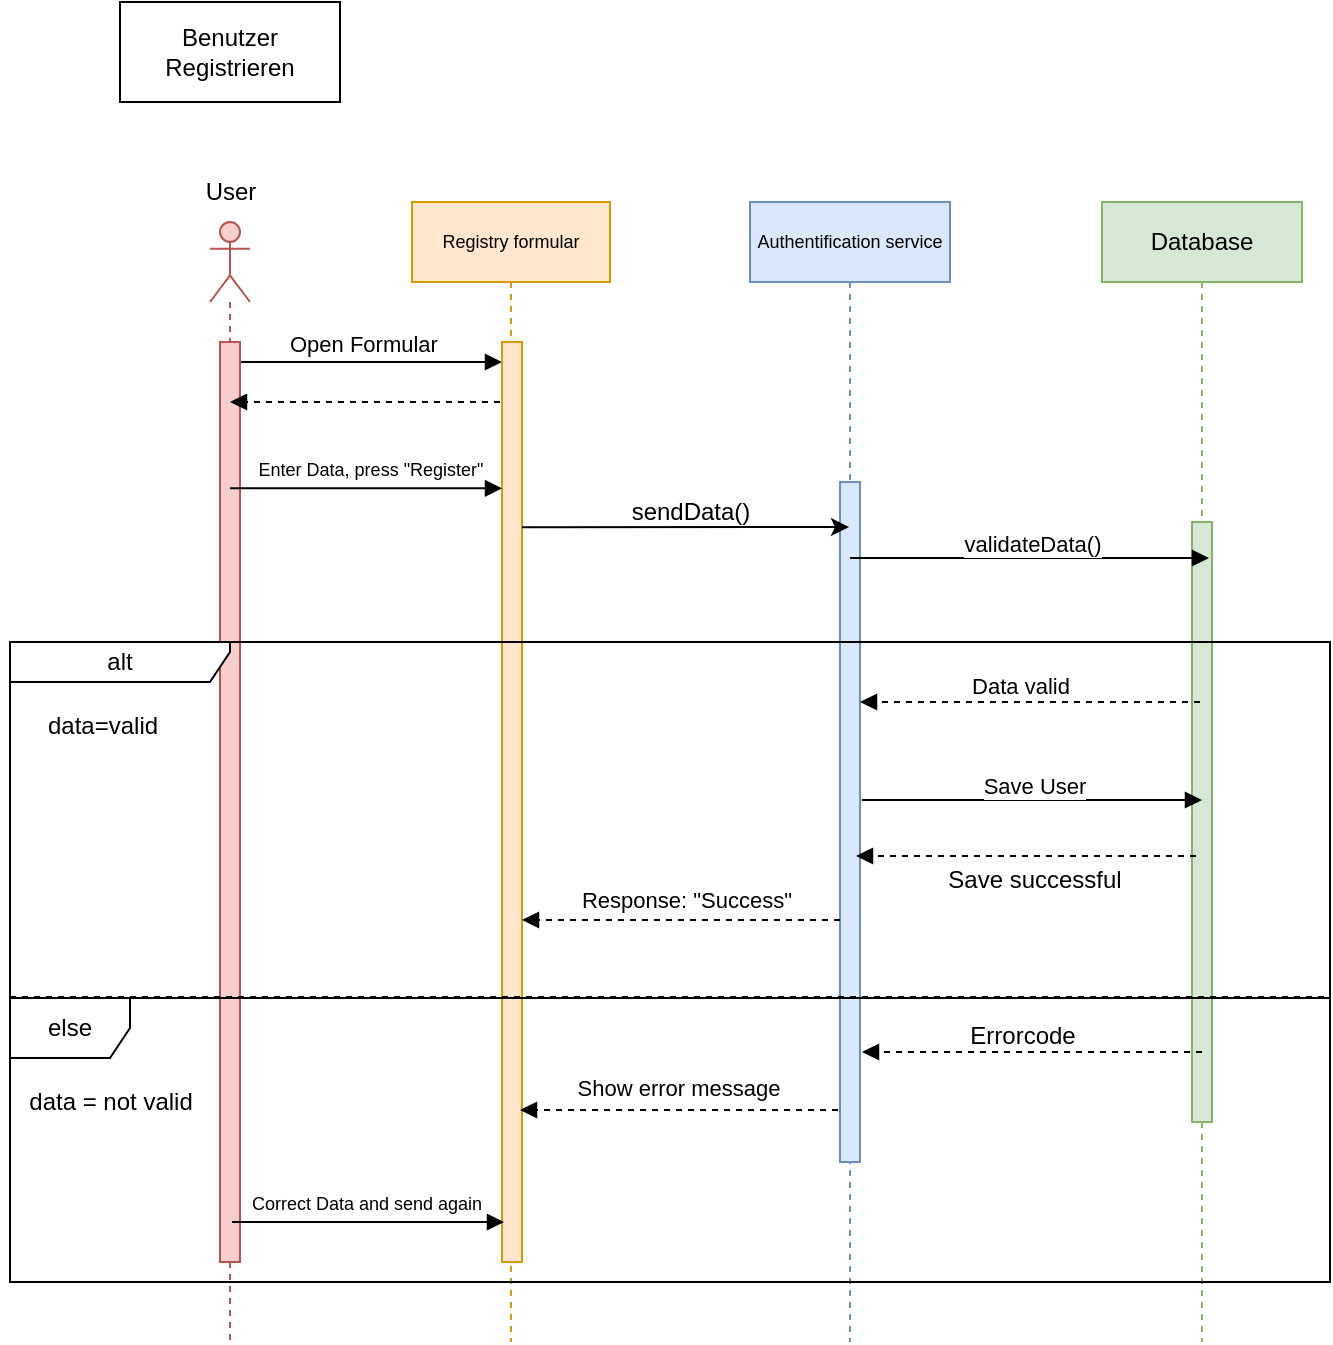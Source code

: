 <mxfile>
    <diagram name="Benutzer Registrierung" id="2YBvvXClWsGukQMizWep">
        <mxGraphModel dx="3140" dy="1804" grid="1" gridSize="10" guides="1" tooltips="1" connect="1" arrows="1" fold="1" page="1" pageScale="1" pageWidth="3300" pageHeight="4681" math="0" shadow="0">
            <root>
                <mxCell id="0"/>
                <mxCell id="1" parent="0"/>
                <mxCell id="CIVKUDgrkZmemmIny1wG-2" value="Benutzer Registrieren" style="html=1;whiteSpace=wrap;" parent="1" vertex="1">
                    <mxGeometry x="65" y="920" width="110" height="50" as="geometry"/>
                </mxCell>
                <mxCell id="CIVKUDgrkZmemmIny1wG-25" value="Open Formular&amp;nbsp;" style="html=1;verticalAlign=bottom;startArrow=oval;endArrow=block;startSize=8;edgeStyle=elbowEdgeStyle;elbow=vertical;curved=0;rounded=0;" parent="1" source="CIVKUDgrkZmemmIny1wG-34" target="CIVKUDgrkZmemmIny1wG-43" edge="1">
                    <mxGeometry relative="1" as="geometry">
                        <mxPoint x="130" y="1100" as="sourcePoint"/>
                        <Array as="points">
                            <mxPoint x="140" y="1100"/>
                        </Array>
                    </mxGeometry>
                </mxCell>
                <mxCell id="CIVKUDgrkZmemmIny1wG-31" value="Authentification service" style="shape=umlLifeline;perimeter=lifelinePerimeter;whiteSpace=wrap;html=1;container=0;dropTarget=0;collapsible=0;recursiveResize=0;outlineConnect=0;portConstraint=eastwest;newEdgeStyle={&quot;edgeStyle&quot;:&quot;elbowEdgeStyle&quot;,&quot;elbow&quot;:&quot;vertical&quot;,&quot;curved&quot;:0,&quot;rounded&quot;:0};fillColor=#dae8fc;strokeColor=#6c8ebf;strokeWidth=1;fontSize=9;" parent="1" vertex="1">
                    <mxGeometry x="380" y="1020" width="100" height="570" as="geometry"/>
                </mxCell>
                <mxCell id="CIVKUDgrkZmemmIny1wG-32" value="" style="html=1;points=[];perimeter=orthogonalPerimeter;outlineConnect=0;targetShapes=umlLifeline;portConstraint=eastwest;newEdgeStyle={&quot;edgeStyle&quot;:&quot;elbowEdgeStyle&quot;,&quot;elbow&quot;:&quot;vertical&quot;,&quot;curved&quot;:0,&quot;rounded&quot;:0};fillColor=#dae8fc;strokeColor=#6c8ebf;" parent="CIVKUDgrkZmemmIny1wG-31" vertex="1">
                    <mxGeometry x="45" y="140" width="10" height="340" as="geometry"/>
                </mxCell>
                <mxCell id="CIVKUDgrkZmemmIny1wG-34" value="" style="shape=umlLifeline;perimeter=lifelinePerimeter;whiteSpace=wrap;html=1;container=1;dropTarget=0;collapsible=0;recursiveResize=0;outlineConnect=0;portConstraint=eastwest;newEdgeStyle={&quot;curved&quot;:0,&quot;rounded&quot;:0};participant=umlActor;size=40;fillColor=#f8cecc;strokeColor=#b85450;" parent="1" vertex="1">
                    <mxGeometry x="110" y="1030" width="20" height="560" as="geometry"/>
                </mxCell>
                <mxCell id="CIVKUDgrkZmemmIny1wG-35" value="" style="html=1;points=[[0,0,0,0,5],[0,1,0,0,-5],[1,0,0,0,5],[1,1,0,0,-5]];perimeter=orthogonalPerimeter;outlineConnect=0;targetShapes=umlLifeline;portConstraint=eastwest;newEdgeStyle={&quot;curved&quot;:0,&quot;rounded&quot;:0};fillColor=#f8cecc;strokeColor=#b85450;" parent="CIVKUDgrkZmemmIny1wG-34" vertex="1">
                    <mxGeometry x="5" y="60" width="10" height="460" as="geometry"/>
                </mxCell>
                <mxCell id="CIVKUDgrkZmemmIny1wG-36" value="User" style="text;html=1;align=center;verticalAlign=middle;resizable=0;points=[];autosize=1;strokeColor=none;fillColor=none;" parent="1" vertex="1">
                    <mxGeometry x="95" y="1000" width="50" height="30" as="geometry"/>
                </mxCell>
                <mxCell id="CIVKUDgrkZmemmIny1wG-37" value="Database" style="shape=umlLifeline;perimeter=lifelinePerimeter;whiteSpace=wrap;html=1;container=0;dropTarget=0;collapsible=0;recursiveResize=0;outlineConnect=0;portConstraint=eastwest;newEdgeStyle={&quot;edgeStyle&quot;:&quot;elbowEdgeStyle&quot;,&quot;elbow&quot;:&quot;vertical&quot;,&quot;curved&quot;:0,&quot;rounded&quot;:0};fillColor=#d5e8d4;strokeColor=#82b366;" parent="1" vertex="1">
                    <mxGeometry x="556" y="1020" width="100" height="570" as="geometry"/>
                </mxCell>
                <mxCell id="CIVKUDgrkZmemmIny1wG-38" value="" style="html=1;points=[];perimeter=orthogonalPerimeter;outlineConnect=0;targetShapes=umlLifeline;portConstraint=eastwest;newEdgeStyle={&quot;edgeStyle&quot;:&quot;elbowEdgeStyle&quot;,&quot;elbow&quot;:&quot;vertical&quot;,&quot;curved&quot;:0,&quot;rounded&quot;:0};fillColor=#d5e8d4;strokeColor=#82b366;" parent="CIVKUDgrkZmemmIny1wG-37" vertex="1">
                    <mxGeometry x="45" y="160" width="10" height="300" as="geometry"/>
                </mxCell>
                <mxCell id="CIVKUDgrkZmemmIny1wG-39" value="validateData()" style="html=1;verticalAlign=bottom;endArrow=block;curved=0;rounded=0;exitX=0.5;exitY=0.278;exitDx=0;exitDy=0;exitPerimeter=0;" parent="1" edge="1">
                    <mxGeometry x="0.008" y="-2" width="80" relative="1" as="geometry">
                        <mxPoint x="430" y="1198" as="sourcePoint"/>
                        <mxPoint x="609.5" y="1198" as="targetPoint"/>
                        <mxPoint as="offset"/>
                    </mxGeometry>
                </mxCell>
                <mxCell id="CIVKUDgrkZmemmIny1wG-42" value="Registry formular" style="shape=umlLifeline;perimeter=lifelinePerimeter;whiteSpace=wrap;html=1;container=0;dropTarget=0;collapsible=0;recursiveResize=0;outlineConnect=0;portConstraint=eastwest;newEdgeStyle={&quot;edgeStyle&quot;:&quot;elbowEdgeStyle&quot;,&quot;elbow&quot;:&quot;vertical&quot;,&quot;curved&quot;:0,&quot;rounded&quot;:0};fillColor=#ffe6cc;strokeColor=#d79b00;gradientColor=none;fontSize=9;" parent="1" vertex="1">
                    <mxGeometry x="211" y="1020" width="99" height="570" as="geometry"/>
                </mxCell>
                <mxCell id="CIVKUDgrkZmemmIny1wG-43" value="" style="html=1;points=[];perimeter=orthogonalPerimeter;outlineConnect=0;targetShapes=umlLifeline;portConstraint=eastwest;newEdgeStyle={&quot;edgeStyle&quot;:&quot;elbowEdgeStyle&quot;,&quot;elbow&quot;:&quot;vertical&quot;,&quot;curved&quot;:0,&quot;rounded&quot;:0};fillColor=#ffe6cc;strokeColor=#d79b00;" parent="CIVKUDgrkZmemmIny1wG-42" vertex="1">
                    <mxGeometry x="45" y="70" width="10" height="460" as="geometry"/>
                </mxCell>
                <mxCell id="CIVKUDgrkZmemmIny1wG-46" value="" style="html=1;verticalAlign=bottom;labelBackgroundColor=none;endArrow=block;endFill=1;dashed=1;rounded=0;" parent="1" edge="1">
                    <mxGeometry width="160" relative="1" as="geometry">
                        <mxPoint x="255" y="1120" as="sourcePoint"/>
                        <mxPoint x="120" y="1120" as="targetPoint"/>
                    </mxGeometry>
                </mxCell>
                <mxCell id="CIVKUDgrkZmemmIny1wG-47" value="" style="html=1;verticalAlign=bottom;labelBackgroundColor=none;endArrow=block;endFill=1;rounded=0;exitX=0.5;exitY=0.226;exitDx=0;exitDy=0;exitPerimeter=0;" parent="1" edge="1">
                    <mxGeometry width="160" relative="1" as="geometry">
                        <mxPoint x="120" y="1163.18" as="sourcePoint"/>
                        <mxPoint x="256" y="1163.18" as="targetPoint"/>
                    </mxGeometry>
                </mxCell>
                <mxCell id="CIVKUDgrkZmemmIny1wG-49" value="Enter Data, press &quot;Register&quot;" style="edgeLabel;html=1;align=center;verticalAlign=middle;resizable=0;points=[];fontSize=9;" parent="CIVKUDgrkZmemmIny1wG-47" vertex="1" connectable="0">
                    <mxGeometry x="-0.167" y="3" relative="1" as="geometry">
                        <mxPoint x="13" y="-6" as="offset"/>
                    </mxGeometry>
                </mxCell>
                <mxCell id="CIVKUDgrkZmemmIny1wG-50" value="" style="edgeStyle=elbowEdgeStyle;rounded=0;orthogonalLoop=1;jettySize=auto;html=1;elbow=vertical;curved=0;" parent="1" edge="1">
                    <mxGeometry relative="1" as="geometry">
                        <mxPoint x="266" y="1182.57" as="sourcePoint"/>
                        <mxPoint x="429.5" y="1182.57" as="targetPoint"/>
                    </mxGeometry>
                </mxCell>
                <mxCell id="CIVKUDgrkZmemmIny1wG-52" value="sendData()" style="text;html=1;align=center;verticalAlign=middle;resizable=0;points=[];autosize=1;strokeColor=none;fillColor=none;" parent="1" vertex="1">
                    <mxGeometry x="310" y="1160" width="80" height="30" as="geometry"/>
                </mxCell>
                <mxCell id="CIVKUDgrkZmemmIny1wG-54" value="alt" style="shape=umlFrame;whiteSpace=wrap;html=1;pointerEvents=0;recursiveResize=0;container=1;collapsible=0;width=110;height=20;" parent="1" vertex="1">
                    <mxGeometry x="10" y="1240" width="660" height="320" as="geometry"/>
                </mxCell>
                <mxCell id="CIVKUDgrkZmemmIny1wG-55" value="data=valid" style="text;html=1;" parent="CIVKUDgrkZmemmIny1wG-54" vertex="1">
                    <mxGeometry width="100" height="20" relative="1" as="geometry">
                        <mxPoint x="17" y="28" as="offset"/>
                    </mxGeometry>
                </mxCell>
                <mxCell id="CIVKUDgrkZmemmIny1wG-56" value="" style="line;strokeWidth=1;dashed=1;labelPosition=center;verticalLabelPosition=bottom;align=left;verticalAlign=top;spacingLeft=20;spacingTop=15;html=1;whiteSpace=wrap;" parent="CIVKUDgrkZmemmIny1wG-54" vertex="1">
                    <mxGeometry y="15" width="660" height="325" as="geometry"/>
                </mxCell>
                <mxCell id="CIVKUDgrkZmemmIny1wG-75" value="" style="html=1;verticalAlign=bottom;labelBackgroundColor=none;endArrow=block;endFill=1;dashed=1;rounded=0;" parent="CIVKUDgrkZmemmIny1wG-54" edge="1">
                    <mxGeometry width="160" relative="1" as="geometry">
                        <mxPoint x="414" y="234" as="sourcePoint"/>
                        <mxPoint x="255" y="234" as="targetPoint"/>
                    </mxGeometry>
                </mxCell>
                <mxCell id="CIVKUDgrkZmemmIny1wG-76" value="Show error message" style="edgeLabel;html=1;align=center;verticalAlign=middle;resizable=0;points=[];" parent="CIVKUDgrkZmemmIny1wG-75" vertex="1" connectable="0">
                    <mxGeometry x="0.199" y="-1" relative="1" as="geometry">
                        <mxPoint x="15" y="-10" as="offset"/>
                    </mxGeometry>
                </mxCell>
                <mxCell id="ZwH6fEcqqwGvQ_8v2JKp-147" value="else" style="shape=umlFrame;whiteSpace=wrap;html=1;pointerEvents=0;" parent="CIVKUDgrkZmemmIny1wG-54" vertex="1">
                    <mxGeometry y="178" width="660" height="142" as="geometry"/>
                </mxCell>
                <mxCell id="CIVKUDgrkZmemmIny1wG-78" value="" style="html=1;verticalAlign=bottom;labelBackgroundColor=none;endArrow=block;endFill=1;rounded=0;exitX=0.5;exitY=0.226;exitDx=0;exitDy=0;exitPerimeter=0;" parent="CIVKUDgrkZmemmIny1wG-54" edge="1">
                    <mxGeometry width="160" relative="1" as="geometry">
                        <mxPoint x="111" y="290" as="sourcePoint"/>
                        <mxPoint x="247" y="290" as="targetPoint"/>
                    </mxGeometry>
                </mxCell>
                <mxCell id="CIVKUDgrkZmemmIny1wG-79" value="Correct Data and send again" style="edgeLabel;html=1;align=center;verticalAlign=middle;resizable=0;points=[];fontSize=9;" parent="CIVKUDgrkZmemmIny1wG-78" vertex="1" connectable="0">
                    <mxGeometry x="-0.167" y="3" relative="1" as="geometry">
                        <mxPoint x="10" y="-6" as="offset"/>
                    </mxGeometry>
                </mxCell>
                <mxCell id="CIVKUDgrkZmemmIny1wG-61" value="Save User" style="html=1;verticalAlign=bottom;endArrow=block;curved=0;rounded=0;" parent="1" edge="1">
                    <mxGeometry x="0.008" y="-2" width="80" relative="1" as="geometry">
                        <mxPoint x="436" y="1319.0" as="sourcePoint"/>
                        <mxPoint x="606.0" y="1319.0" as="targetPoint"/>
                        <mxPoint as="offset"/>
                    </mxGeometry>
                </mxCell>
                <mxCell id="CIVKUDgrkZmemmIny1wG-62" value="" style="html=1;verticalAlign=bottom;labelBackgroundColor=none;endArrow=block;endFill=1;dashed=1;rounded=0;" parent="1" edge="1">
                    <mxGeometry width="160" relative="1" as="geometry">
                        <mxPoint x="603.0" y="1347.0" as="sourcePoint"/>
                        <mxPoint x="433" y="1347.0" as="targetPoint"/>
                    </mxGeometry>
                </mxCell>
                <mxCell id="CIVKUDgrkZmemmIny1wG-63" value="Save successful" style="text;html=1;align=center;verticalAlign=middle;resizable=0;points=[];autosize=1;strokeColor=none;fillColor=none;" parent="1" vertex="1">
                    <mxGeometry x="467" y="1344" width="110" height="30" as="geometry"/>
                </mxCell>
                <mxCell id="CIVKUDgrkZmemmIny1wG-66" value="" style="html=1;verticalAlign=bottom;labelBackgroundColor=none;endArrow=block;endFill=1;dashed=1;rounded=0;" parent="1" edge="1">
                    <mxGeometry width="160" relative="1" as="geometry">
                        <mxPoint x="425" y="1379" as="sourcePoint"/>
                        <mxPoint x="266" y="1379" as="targetPoint"/>
                        <Array as="points">
                            <mxPoint x="360" y="1379"/>
                        </Array>
                    </mxGeometry>
                </mxCell>
                <mxCell id="CIVKUDgrkZmemmIny1wG-67" value="Response: &quot;Success&quot;" style="edgeLabel;html=1;align=center;verticalAlign=middle;resizable=0;points=[];" parent="CIVKUDgrkZmemmIny1wG-66" vertex="1" connectable="0">
                    <mxGeometry x="0.165" y="1" relative="1" as="geometry">
                        <mxPoint x="15" y="-11" as="offset"/>
                    </mxGeometry>
                </mxCell>
                <mxCell id="CIVKUDgrkZmemmIny1wG-69" value="Errorcode" style="text;html=1;align=center;verticalAlign=middle;resizable=0;points=[];autosize=1;strokeColor=none;fillColor=none;" parent="1" vertex="1">
                    <mxGeometry x="476" y="1422" width="80" height="30" as="geometry"/>
                </mxCell>
                <mxCell id="CIVKUDgrkZmemmIny1wG-58" value="" style="html=1;verticalAlign=bottom;labelBackgroundColor=none;endArrow=block;endFill=1;dashed=1;rounded=0;" parent="1" edge="1">
                    <mxGeometry width="160" relative="1" as="geometry">
                        <mxPoint x="605.0" y="1270.0" as="sourcePoint"/>
                        <mxPoint x="435" y="1270.0" as="targetPoint"/>
                    </mxGeometry>
                </mxCell>
                <mxCell id="CIVKUDgrkZmemmIny1wG-71" value="Data valid" style="edgeLabel;html=1;align=center;verticalAlign=middle;resizable=0;points=[];" parent="CIVKUDgrkZmemmIny1wG-58" vertex="1" connectable="0">
                    <mxGeometry x="0.222" y="-3" relative="1" as="geometry">
                        <mxPoint x="14" y="-5" as="offset"/>
                    </mxGeometry>
                </mxCell>
                <mxCell id="CIVKUDgrkZmemmIny1wG-68" value="" style="html=1;verticalAlign=bottom;labelBackgroundColor=none;endArrow=block;endFill=1;dashed=1;rounded=0;" parent="1" edge="1">
                    <mxGeometry width="160" relative="1" as="geometry">
                        <mxPoint x="606.0" y="1445.0" as="sourcePoint"/>
                        <mxPoint x="436" y="1445.0" as="targetPoint"/>
                    </mxGeometry>
                </mxCell>
                <mxCell id="CIVKUDgrkZmemmIny1wG-77" value="data = not valid" style="text;html=1;align=center;verticalAlign=middle;resizable=0;points=[];autosize=1;strokeColor=none;fillColor=none;" parent="1" vertex="1">
                    <mxGeometry x="5" y="1455" width="110" height="30" as="geometry"/>
                </mxCell>
            </root>
        </mxGraphModel>
    </diagram>
    <diagram id="hTv22eDo0CAQRSgaNE_c" name="Passwort zurücksetzen">
        <mxGraphModel dx="401" dy="75" grid="1" gridSize="10" guides="1" tooltips="1" connect="1" arrows="1" fold="1" page="1" pageScale="1" pageWidth="1169" pageHeight="827" math="0" shadow="0">
            <root>
                <mxCell id="0"/>
                <mxCell id="1" parent="0"/>
                <mxCell id="LlmVT3Zl51iUbaeH0_UK-1" value="Frontend" style="shape=umlLifeline;perimeter=lifelinePerimeter;whiteSpace=wrap;html=1;container=0;dropTarget=0;collapsible=0;recursiveResize=0;outlineConnect=0;portConstraint=eastwest;newEdgeStyle={&quot;edgeStyle&quot;:&quot;elbowEdgeStyle&quot;,&quot;elbow&quot;:&quot;vertical&quot;,&quot;curved&quot;:0,&quot;rounded&quot;:0};" vertex="1" parent="1">
                    <mxGeometry x="1340" y="1050" width="100" height="610" as="geometry"/>
                </mxCell>
                <mxCell id="LlmVT3Zl51iUbaeH0_UK-2" value="" style="html=1;verticalAlign=bottom;startArrow=oval;endArrow=block;startSize=8;edgeStyle=elbowEdgeStyle;elbow=vertical;curved=0;rounded=0;" edge="1" parent="LlmVT3Zl51iUbaeH0_UK-1">
                    <mxGeometry relative="1" as="geometry">
                        <mxPoint x="-130" y="70" as="sourcePoint"/>
                        <mxPoint x="45" y="70" as="targetPoint"/>
                    </mxGeometry>
                </mxCell>
                <mxCell id="LlmVT3Zl51iUbaeH0_UK-3" value="Backend" style="shape=umlLifeline;perimeter=lifelinePerimeter;whiteSpace=wrap;html=1;container=0;dropTarget=0;collapsible=0;recursiveResize=0;outlineConnect=0;portConstraint=eastwest;newEdgeStyle={&quot;edgeStyle&quot;:&quot;elbowEdgeStyle&quot;,&quot;elbow&quot;:&quot;vertical&quot;,&quot;curved&quot;:0,&quot;rounded&quot;:0};" vertex="1" parent="1">
                    <mxGeometry x="1535" y="1045" width="100" height="615" as="geometry"/>
                </mxCell>
                <mxCell id="LlmVT3Zl51iUbaeH0_UK-4" value="" style="html=1;points=[];perimeter=orthogonalPerimeter;outlineConnect=0;targetShapes=umlLifeline;portConstraint=eastwest;newEdgeStyle={&quot;edgeStyle&quot;:&quot;elbowEdgeStyle&quot;,&quot;elbow&quot;:&quot;vertical&quot;,&quot;curved&quot;:0,&quot;rounded&quot;:0};" vertex="1" parent="LlmVT3Zl51iUbaeH0_UK-3">
                    <mxGeometry x="45" y="80" width="10" height="60" as="geometry"/>
                </mxCell>
                <mxCell id="LlmVT3Zl51iUbaeH0_UK-5" value="" style="html=1;points=[];perimeter=orthogonalPerimeter;outlineConnect=0;targetShapes=umlLifeline;portConstraint=eastwest;newEdgeStyle={&quot;edgeStyle&quot;:&quot;elbowEdgeStyle&quot;,&quot;elbow&quot;:&quot;vertical&quot;,&quot;curved&quot;:0,&quot;rounded&quot;:0};" vertex="1" parent="LlmVT3Zl51iUbaeH0_UK-3">
                    <mxGeometry x="45" y="365" width="10" height="60" as="geometry"/>
                </mxCell>
                <mxCell id="LlmVT3Zl51iUbaeH0_UK-6" value="" style="html=1;points=[];perimeter=orthogonalPerimeter;outlineConnect=0;targetShapes=umlLifeline;portConstraint=eastwest;newEdgeStyle={&quot;edgeStyle&quot;:&quot;elbowEdgeStyle&quot;,&quot;elbow&quot;:&quot;vertical&quot;,&quot;curved&quot;:0,&quot;rounded&quot;:0};" vertex="1" parent="LlmVT3Zl51iUbaeH0_UK-3">
                    <mxGeometry x="45" y="505" width="10" height="60" as="geometry"/>
                </mxCell>
                <mxCell id="LlmVT3Zl51iUbaeH0_UK-7" value="" style="html=1;verticalAlign=bottom;endArrow=block;edgeStyle=elbowEdgeStyle;elbow=horizontal;curved=0;rounded=0;" edge="1" parent="1" target="LlmVT3Zl51iUbaeH0_UK-11">
                    <mxGeometry relative="1" as="geometry">
                        <mxPoint x="1395" y="1210" as="sourcePoint"/>
                        <Array as="points">
                            <mxPoint x="1500" y="1210"/>
                            <mxPoint x="1390" y="1130"/>
                        </Array>
                    </mxGeometry>
                </mxCell>
                <mxCell id="LlmVT3Zl51iUbaeH0_UK-8" value="" style="html=1;verticalAlign=bottom;endArrow=open;dashed=1;endSize=8;edgeStyle=elbowEdgeStyle;elbow=vertical;curved=0;rounded=0;" edge="1" parent="1" source="LlmVT3Zl51iUbaeH0_UK-4">
                    <mxGeometry relative="1" as="geometry">
                        <mxPoint x="1395" y="1170" as="targetPoint"/>
                        <Array as="points">
                            <mxPoint x="1530" y="1170"/>
                            <mxPoint x="1400" y="1290"/>
                        </Array>
                    </mxGeometry>
                </mxCell>
                <mxCell id="LlmVT3Zl51iUbaeH0_UK-9" value="User" style="shape=umlActor;verticalLabelPosition=bottom;verticalAlign=top;html=1;outlineConnect=0;" vertex="1" parent="1">
                    <mxGeometry x="1190" y="1030" width="30" height="60" as="geometry"/>
                </mxCell>
                <mxCell id="LlmVT3Zl51iUbaeH0_UK-10" value="Passwort zurücksetzen" style="html=1;whiteSpace=wrap;" vertex="1" parent="1">
                    <mxGeometry x="1200" y="920" width="110" height="50" as="geometry"/>
                </mxCell>
                <mxCell id="LlmVT3Zl51iUbaeH0_UK-11" value="EmailServer" style="shape=umlLifeline;perimeter=lifelinePerimeter;whiteSpace=wrap;html=1;container=0;dropTarget=0;collapsible=0;recursiveResize=0;outlineConnect=0;portConstraint=eastwest;newEdgeStyle={&quot;edgeStyle&quot;:&quot;elbowEdgeStyle&quot;,&quot;elbow&quot;:&quot;vertical&quot;,&quot;curved&quot;:0,&quot;rounded&quot;:0};" vertex="1" parent="1">
                    <mxGeometry x="1750" y="1040" width="100" height="610" as="geometry"/>
                </mxCell>
                <mxCell id="LlmVT3Zl51iUbaeH0_UK-12" value="" style="html=1;verticalAlign=bottom;endArrow=block;edgeStyle=elbowEdgeStyle;elbow=vertical;curved=0;rounded=0;" edge="1" parent="1" target="LlmVT3Zl51iUbaeH0_UK-4">
                    <mxGeometry relative="1" as="geometry">
                        <mxPoint x="1395" y="1140" as="sourcePoint"/>
                        <Array as="points">
                            <mxPoint x="1450" y="1140"/>
                        </Array>
                        <mxPoint x="1535" y="1140" as="targetPoint"/>
                    </mxGeometry>
                </mxCell>
                <mxCell id="LlmVT3Zl51iUbaeH0_UK-13" value="RequestPasswordReset" style="text;html=1;align=center;verticalAlign=middle;resizable=0;points=[];autosize=1;strokeColor=none;fillColor=none;" vertex="1" parent="1">
                    <mxGeometry x="1220" y="1090" width="150" height="30" as="geometry"/>
                </mxCell>
                <mxCell id="LlmVT3Zl51iUbaeH0_UK-14" value="ValidateUserRequest()" style="text;html=1;align=center;verticalAlign=middle;resizable=0;points=[];autosize=1;strokeColor=none;fillColor=none;" vertex="1" parent="1">
                    <mxGeometry x="1410" y="1118" width="140" height="30" as="geometry"/>
                </mxCell>
                <mxCell id="LlmVT3Zl51iUbaeH0_UK-15" value="UserExists" style="text;html=1;align=center;verticalAlign=middle;resizable=0;points=[];autosize=1;strokeColor=none;fillColor=none;" vertex="1" parent="1">
                    <mxGeometry x="1440" y="1168" width="80" height="30" as="geometry"/>
                </mxCell>
                <mxCell id="LlmVT3Zl51iUbaeH0_UK-16" value="SendRecoveryEmail()" style="text;html=1;align=center;verticalAlign=middle;resizable=0;points=[];autosize=1;strokeColor=none;fillColor=none;" vertex="1" parent="1">
                    <mxGeometry x="1595" y="1190" width="140" height="30" as="geometry"/>
                </mxCell>
                <mxCell id="LlmVT3Zl51iUbaeH0_UK-17" value="" style="html=1;verticalAlign=bottom;endArrow=open;dashed=1;endSize=8;edgeStyle=elbowEdgeStyle;elbow=vertical;curved=0;rounded=0;" edge="1" parent="1">
                    <mxGeometry relative="1" as="geometry">
                        <mxPoint x="1200" y="1250" as="targetPoint"/>
                        <Array as="points">
                            <mxPoint x="1750" y="1250"/>
                            <mxPoint x="1620" y="1370"/>
                        </Array>
                        <mxPoint x="1800" y="1250" as="sourcePoint"/>
                    </mxGeometry>
                </mxCell>
                <mxCell id="LlmVT3Zl51iUbaeH0_UK-18" value="RecoveryEmailSent" style="text;html=1;align=center;verticalAlign=middle;resizable=0;points=[];autosize=1;strokeColor=none;fillColor=none;" vertex="1" parent="1">
                    <mxGeometry x="1430" y="1250" width="130" height="30" as="geometry"/>
                </mxCell>
                <mxCell id="LlmVT3Zl51iUbaeH0_UK-19" value="" style="endArrow=none;dashed=1;html=1;dashPattern=1 3;strokeWidth=2;rounded=0;" edge="1" parent="1">
                    <mxGeometry width="50" height="50" relative="1" as="geometry">
                        <mxPoint x="1200" y="1660" as="sourcePoint"/>
                        <mxPoint x="1200" y="1110" as="targetPoint"/>
                    </mxGeometry>
                </mxCell>
                <mxCell id="LlmVT3Zl51iUbaeH0_UK-20" value="" style="html=1;verticalAlign=bottom;endArrow=block;edgeStyle=elbowEdgeStyle;elbow=horizontal;curved=0;rounded=0;" edge="1" parent="1" target="LlmVT3Zl51iUbaeH0_UK-11">
                    <mxGeometry relative="1" as="geometry">
                        <mxPoint x="1200" y="1310" as="sourcePoint"/>
                        <Array as="points">
                            <mxPoint x="1305" y="1310"/>
                            <mxPoint x="1195" y="1230"/>
                        </Array>
                        <mxPoint x="1605" y="1310" as="targetPoint"/>
                    </mxGeometry>
                </mxCell>
                <mxCell id="LlmVT3Zl51iUbaeH0_UK-21" value="ClickRecoveryLink" style="text;html=1;align=center;verticalAlign=middle;resizable=0;points=[];autosize=1;strokeColor=none;fillColor=none;" vertex="1" parent="1">
                    <mxGeometry x="1430" y="1308" width="120" height="30" as="geometry"/>
                </mxCell>
                <mxCell id="LlmVT3Zl51iUbaeH0_UK-22" value="" style="html=1;verticalAlign=bottom;endArrow=block;edgeStyle=elbowEdgeStyle;elbow=horizontal;curved=0;rounded=0;" edge="1" parent="1">
                    <mxGeometry relative="1" as="geometry">
                        <mxPoint x="1800" y="1360" as="sourcePoint"/>
                        <Array as="points">
                            <mxPoint x="1610.5" y="1360"/>
                            <mxPoint x="1145.5" y="1400"/>
                        </Array>
                        <mxPoint x="1390" y="1360" as="targetPoint"/>
                    </mxGeometry>
                </mxCell>
                <mxCell id="LlmVT3Zl51iUbaeH0_UK-23" value="ForwardRecoveryRequest()" style="text;html=1;align=center;verticalAlign=middle;resizable=0;points=[];autosize=1;strokeColor=none;fillColor=none;" vertex="1" parent="1">
                    <mxGeometry x="1510" y="1358" width="170" height="30" as="geometry"/>
                </mxCell>
                <mxCell id="LlmVT3Zl51iUbaeH0_UK-24" value="" style="html=1;verticalAlign=bottom;endArrow=block;edgeStyle=elbowEdgeStyle;elbow=vertical;curved=0;rounded=0;" edge="1" parent="1">
                    <mxGeometry relative="1" as="geometry">
                        <mxPoint x="1395" y="1420" as="sourcePoint"/>
                        <Array as="points">
                            <mxPoint x="1450" y="1420"/>
                        </Array>
                        <mxPoint x="1580" y="1420" as="targetPoint"/>
                    </mxGeometry>
                </mxCell>
                <mxCell id="LlmVT3Zl51iUbaeH0_UK-25" value="ValidateRecoveryLink()" style="text;html=1;align=center;verticalAlign=middle;resizable=0;points=[];autosize=1;strokeColor=none;fillColor=none;" vertex="1" parent="1">
                    <mxGeometry x="1415" y="1390" width="150" height="30" as="geometry"/>
                </mxCell>
                <mxCell id="LlmVT3Zl51iUbaeH0_UK-26" value="" style="html=1;verticalAlign=bottom;endArrow=open;dashed=1;endSize=8;edgeStyle=elbowEdgeStyle;elbow=vertical;curved=0;rounded=0;" edge="1" parent="1">
                    <mxGeometry relative="1" as="geometry">
                        <mxPoint x="1395" y="1455" as="targetPoint"/>
                        <Array as="points">
                            <mxPoint x="1530" y="1455"/>
                            <mxPoint x="1400" y="1575"/>
                        </Array>
                        <mxPoint x="1580" y="1455" as="sourcePoint"/>
                    </mxGeometry>
                </mxCell>
                <mxCell id="LlmVT3Zl51iUbaeH0_UK-27" value="LinkValid" style="text;html=1;align=center;verticalAlign=middle;resizable=0;points=[];autosize=1;strokeColor=none;fillColor=none;" vertex="1" parent="1">
                    <mxGeometry x="1465" y="1460" width="70" height="30" as="geometry"/>
                </mxCell>
                <mxCell id="LlmVT3Zl51iUbaeH0_UK-28" value="" style="html=1;verticalAlign=bottom;endArrow=block;edgeStyle=elbowEdgeStyle;elbow=vertical;curved=0;rounded=0;" edge="1" parent="1">
                    <mxGeometry relative="1" as="geometry">
                        <mxPoint x="1200" y="1530" as="sourcePoint"/>
                        <Array as="points">
                            <mxPoint x="1255" y="1530"/>
                        </Array>
                        <mxPoint x="1385" y="1530" as="targetPoint"/>
                    </mxGeometry>
                </mxCell>
                <mxCell id="LlmVT3Zl51iUbaeH0_UK-29" value="EnterNewPassword" style="text;html=1;align=center;verticalAlign=middle;resizable=0;points=[];autosize=1;strokeColor=none;fillColor=none;" vertex="1" parent="1">
                    <mxGeometry x="1230" y="1498" width="130" height="30" as="geometry"/>
                </mxCell>
                <mxCell id="LlmVT3Zl51iUbaeH0_UK-30" value="" style="html=1;verticalAlign=bottom;endArrow=block;edgeStyle=elbowEdgeStyle;elbow=vertical;curved=0;rounded=0;" edge="1" parent="1" source="LlmVT3Zl51iUbaeH0_UK-6">
                    <mxGeometry relative="1" as="geometry">
                        <mxPoint x="1395" y="1560" as="sourcePoint"/>
                        <Array as="points">
                            <mxPoint x="1450" y="1560"/>
                        </Array>
                        <mxPoint x="1580" y="1560" as="targetPoint"/>
                    </mxGeometry>
                </mxCell>
                <mxCell id="LlmVT3Zl51iUbaeH0_UK-31" value="UpdatePassword()" style="text;html=1;align=center;verticalAlign=middle;resizable=0;points=[];autosize=1;strokeColor=none;fillColor=none;" vertex="1" parent="1">
                    <mxGeometry x="1440" y="1528" width="120" height="30" as="geometry"/>
                </mxCell>
                <mxCell id="LlmVT3Zl51iUbaeH0_UK-32" value="" style="html=1;verticalAlign=bottom;endArrow=block;edgeStyle=elbowEdgeStyle;elbow=vertical;curved=0;rounded=0;" edge="1" parent="1" target="LlmVT3Zl51iUbaeH0_UK-6">
                    <mxGeometry relative="1" as="geometry">
                        <mxPoint x="1395" y="1560" as="sourcePoint"/>
                        <Array as="points"/>
                        <mxPoint x="1580" y="1560" as="targetPoint"/>
                    </mxGeometry>
                </mxCell>
                <mxCell id="LlmVT3Zl51iUbaeH0_UK-33" value="" style="html=1;verticalAlign=bottom;endArrow=open;dashed=1;endSize=8;edgeStyle=elbowEdgeStyle;elbow=vertical;curved=0;rounded=0;entryX=0.5;entryY=0.885;entryDx=0;entryDy=0;entryPerimeter=0;" edge="1" parent="1" target="LlmVT3Zl51iUbaeH0_UK-1">
                    <mxGeometry relative="1" as="geometry">
                        <mxPoint x="1397.5" y="1590" as="targetPoint"/>
                        <Array as="points">
                            <mxPoint x="1532.5" y="1590"/>
                            <mxPoint x="1402.5" y="1710"/>
                        </Array>
                        <mxPoint x="1580" y="1590" as="sourcePoint"/>
                    </mxGeometry>
                </mxCell>
                <mxCell id="LlmVT3Zl51iUbaeH0_UK-34" value="PasswordResetSuccesful" style="text;html=1;align=center;verticalAlign=middle;resizable=0;points=[];autosize=1;strokeColor=none;fillColor=none;" vertex="1" parent="1">
                    <mxGeometry x="1215" y="1620" width="160" height="30" as="geometry"/>
                </mxCell>
                <mxCell id="LlmVT3Zl51iUbaeH0_UK-35" value="PasswordUpdated" style="text;html=1;align=center;verticalAlign=middle;resizable=0;points=[];autosize=1;strokeColor=none;fillColor=none;" vertex="1" parent="1">
                    <mxGeometry x="1435" y="1588" width="120" height="30" as="geometry"/>
                </mxCell>
                <mxCell id="LlmVT3Zl51iUbaeH0_UK-36" value="" style="html=1;verticalAlign=bottom;endArrow=open;dashed=1;endSize=8;edgeStyle=elbowEdgeStyle;elbow=vertical;curved=0;rounded=0;entryX=0.5;entryY=0.885;entryDx=0;entryDy=0;entryPerimeter=0;" edge="1" parent="1">
                    <mxGeometry relative="1" as="geometry">
                        <mxPoint x="1200" y="1618" as="targetPoint"/>
                        <Array as="points">
                            <mxPoint x="1342.5" y="1618"/>
                            <mxPoint x="1212.5" y="1738"/>
                        </Array>
                        <mxPoint x="1390" y="1618" as="sourcePoint"/>
                    </mxGeometry>
                </mxCell>
            </root>
        </mxGraphModel>
    </diagram>
    <diagram id="Vf9PO7bmbjMdcFP1lDCy" name="Benutzer Login">
        <mxGraphModel dx="1570" dy="902" grid="1" gridSize="10" guides="1" tooltips="1" connect="1" arrows="1" fold="1" page="1" pageScale="1" pageWidth="1169" pageHeight="827" math="0" shadow="0">
            <root>
                <mxCell id="0"/>
                <mxCell id="1" parent="0"/>
                <mxCell id="QcgKu536jdhbMN-JVfPT-1" value="Click on login button" style="html=1;verticalAlign=bottom;startArrow=oval;endArrow=block;startSize=8;edgeStyle=elbowEdgeStyle;elbow=vertical;curved=0;rounded=0;" edge="1" parent="1" source="QcgKu536jdhbMN-JVfPT-10" target="QcgKu536jdhbMN-JVfPT-18">
                    <mxGeometry relative="1" as="geometry">
                        <mxPoint x="100" y="270" as="sourcePoint"/>
                        <Array as="points">
                            <mxPoint x="110" y="270"/>
                        </Array>
                    </mxGeometry>
                </mxCell>
                <mxCell id="QcgKu536jdhbMN-JVfPT-2" value="alt" style="shape=umlFrame;whiteSpace=wrap;html=1;pointerEvents=0;recursiveResize=0;container=1;collapsible=0;width=70;height=25;" vertex="1" parent="1">
                    <mxGeometry x="110" y="280" width="520" height="300" as="geometry"/>
                </mxCell>
                <mxCell id="QcgKu536jdhbMN-JVfPT-3" value="[userid,password=Valid]" style="text;html=1;fontSize=8;" vertex="1" parent="QcgKu536jdhbMN-JVfPT-2">
                    <mxGeometry width="100" height="20" relative="1" as="geometry">
                        <mxPoint x="5" y="33" as="offset"/>
                    </mxGeometry>
                </mxCell>
                <mxCell id="QcgKu536jdhbMN-JVfPT-4" value="" style="line;strokeWidth=1;fillColor=none;align=left;verticalAlign=middle;spacingTop=-1;spacingLeft=3;spacingRight=3;rotatable=0;labelPosition=right;points=[];portConstraint=eastwest;strokeColor=inherit;dashed=1;" vertex="1" parent="QcgKu536jdhbMN-JVfPT-2">
                    <mxGeometry y="180" width="520" height="8" as="geometry"/>
                </mxCell>
                <mxCell id="QcgKu536jdhbMN-JVfPT-5" value="&lt;font&gt;[else]&lt;/font&gt;" style="text;html=1;align=center;verticalAlign=middle;resizable=0;points=[];autosize=1;strokeColor=none;fillColor=none;fontSize=8;" vertex="1" parent="QcgKu536jdhbMN-JVfPT-2">
                    <mxGeometry x="20" y="200" width="40" height="20" as="geometry"/>
                </mxCell>
                <mxCell id="QcgKu536jdhbMN-JVfPT-6" value="ValidateUser(passwordMatched)" style="html=1;verticalAlign=bottom;endArrow=open;dashed=1;endSize=8;curved=0;rounded=0;" edge="1" parent="QcgKu536jdhbMN-JVfPT-2">
                    <mxGeometry relative="1" as="geometry">
                        <mxPoint x="469.5" y="90" as="sourcePoint"/>
                        <mxPoint x="289.786" y="90" as="targetPoint"/>
                    </mxGeometry>
                </mxCell>
                <mxCell id="QcgKu536jdhbMN-JVfPT-7" value="Validate User&amp;nbsp;" style="shape=umlLifeline;perimeter=lifelinePerimeter;whiteSpace=wrap;html=1;container=0;dropTarget=0;collapsible=0;recursiveResize=0;outlineConnect=0;portConstraint=eastwest;newEdgeStyle={&quot;edgeStyle&quot;:&quot;elbowEdgeStyle&quot;,&quot;elbow&quot;:&quot;vertical&quot;,&quot;curved&quot;:0,&quot;rounded&quot;:0};fillColor=#dae8fc;strokeColor=#6c8ebf;" vertex="1" parent="1">
                    <mxGeometry x="350" y="200" width="100" height="410" as="geometry"/>
                </mxCell>
                <mxCell id="QcgKu536jdhbMN-JVfPT-8" value="" style="html=1;points=[];perimeter=orthogonalPerimeter;outlineConnect=0;targetShapes=umlLifeline;portConstraint=eastwest;newEdgeStyle={&quot;edgeStyle&quot;:&quot;elbowEdgeStyle&quot;,&quot;elbow&quot;:&quot;vertical&quot;,&quot;curved&quot;:0,&quot;rounded&quot;:0};fillColor=#dae8fc;strokeColor=#6c8ebf;" vertex="1" parent="QcgKu536jdhbMN-JVfPT-7">
                    <mxGeometry x="45" y="100" width="10" height="110" as="geometry"/>
                </mxCell>
                <mxCell id="QcgKu536jdhbMN-JVfPT-9" value="ValidateUser(userid,password)" style="html=1;verticalAlign=bottom;endArrow=block;edgeStyle=elbowEdgeStyle;elbow=vertical;curved=0;rounded=0;" edge="1" parent="1">
                    <mxGeometry relative="1" as="geometry">
                        <mxPoint x="235" y="310" as="sourcePoint"/>
                        <Array as="points">
                            <mxPoint x="310" y="310"/>
                        </Array>
                        <mxPoint x="395" y="310" as="targetPoint"/>
                    </mxGeometry>
                </mxCell>
                <mxCell id="QcgKu536jdhbMN-JVfPT-10" value="" style="shape=umlLifeline;perimeter=lifelinePerimeter;whiteSpace=wrap;html=1;container=1;dropTarget=0;collapsible=0;recursiveResize=0;outlineConnect=0;portConstraint=eastwest;newEdgeStyle={&quot;curved&quot;:0,&quot;rounded&quot;:0};participant=umlActor;size=40;fillColor=#f8cecc;strokeColor=#b85450;" vertex="1" parent="1">
                    <mxGeometry x="80" y="200" width="20" height="410" as="geometry"/>
                </mxCell>
                <mxCell id="QcgKu536jdhbMN-JVfPT-11" value="" style="html=1;points=[[0,0,0,0,5],[0,1,0,0,-5],[1,0,0,0,5],[1,1,0,0,-5]];perimeter=orthogonalPerimeter;outlineConnect=0;targetShapes=umlLifeline;portConstraint=eastwest;newEdgeStyle={&quot;curved&quot;:0,&quot;rounded&quot;:0};fillColor=#f8cecc;strokeColor=#b85450;" vertex="1" parent="QcgKu536jdhbMN-JVfPT-10">
                    <mxGeometry x="5" y="60" width="10" height="310" as="geometry"/>
                </mxCell>
                <mxCell id="QcgKu536jdhbMN-JVfPT-12" value="Customer" style="text;html=1;align=center;verticalAlign=middle;resizable=0;points=[];autosize=1;strokeColor=none;fillColor=none;" vertex="1" parent="1">
                    <mxGeometry x="50" y="170" width="80" height="30" as="geometry"/>
                </mxCell>
                <mxCell id="QcgKu536jdhbMN-JVfPT-13" value="Database" style="shape=umlLifeline;perimeter=lifelinePerimeter;whiteSpace=wrap;html=1;container=0;dropTarget=0;collapsible=0;recursiveResize=0;outlineConnect=0;portConstraint=eastwest;newEdgeStyle={&quot;edgeStyle&quot;:&quot;elbowEdgeStyle&quot;,&quot;elbow&quot;:&quot;vertical&quot;,&quot;curved&quot;:0,&quot;rounded&quot;:0};fillColor=#d5e8d4;strokeColor=#82b366;" vertex="1" parent="1">
                    <mxGeometry x="530" y="200" width="100" height="410" as="geometry"/>
                </mxCell>
                <mxCell id="QcgKu536jdhbMN-JVfPT-14" value="" style="html=1;points=[];perimeter=orthogonalPerimeter;outlineConnect=0;targetShapes=umlLifeline;portConstraint=eastwest;newEdgeStyle={&quot;edgeStyle&quot;:&quot;elbowEdgeStyle&quot;,&quot;elbow&quot;:&quot;vertical&quot;,&quot;curved&quot;:0,&quot;rounded&quot;:0};fillColor=#d5e8d4;strokeColor=#82b366;" vertex="1" parent="QcgKu536jdhbMN-JVfPT-13">
                    <mxGeometry x="45" y="130" width="10" height="50" as="geometry"/>
                </mxCell>
                <mxCell id="QcgKu536jdhbMN-JVfPT-15" value="userID:found&lt;br&gt;password:matched" style="html=1;verticalAlign=bottom;endArrow=block;curved=0;rounded=0;exitX=0.5;exitY=0.278;exitDx=0;exitDy=0;exitPerimeter=0;" edge="1" parent="1">
                    <mxGeometry width="80" relative="1" as="geometry">
                        <mxPoint x="400" y="340" as="sourcePoint"/>
                        <mxPoint x="579.5" y="340" as="targetPoint"/>
                    </mxGeometry>
                </mxCell>
                <mxCell id="QcgKu536jdhbMN-JVfPT-16" value="loginSuccessful:message" style="html=1;verticalAlign=bottom;endArrow=block;curved=0;rounded=0;dashed=1;" edge="1" parent="1" target="QcgKu536jdhbMN-JVfPT-10">
                    <mxGeometry width="80" relative="1" as="geometry">
                        <mxPoint x="229.87" y="430" as="sourcePoint"/>
                        <mxPoint x="100.0" y="430.0" as="targetPoint"/>
                    </mxGeometry>
                </mxCell>
                <mxCell id="QcgKu536jdhbMN-JVfPT-17" value="User login successful" style="html=1;verticalAlign=bottom;endArrow=open;dashed=1;endSize=8;curved=0;rounded=0;" edge="1" parent="1" target="QcgKu536jdhbMN-JVfPT-18">
                    <mxGeometry relative="1" as="geometry">
                        <mxPoint x="390" y="400" as="sourcePoint"/>
                        <mxPoint x="310" y="400" as="targetPoint"/>
                    </mxGeometry>
                </mxCell>
                <mxCell id="QcgKu536jdhbMN-JVfPT-18" value="Login Screen" style="shape=umlLifeline;perimeter=lifelinePerimeter;whiteSpace=wrap;html=1;container=0;dropTarget=0;collapsible=0;recursiveResize=0;outlineConnect=0;portConstraint=eastwest;newEdgeStyle={&quot;edgeStyle&quot;:&quot;elbowEdgeStyle&quot;,&quot;elbow&quot;:&quot;vertical&quot;,&quot;curved&quot;:0,&quot;rounded&quot;:0};fillColor=#ffe6cc;strokeColor=#d79b00;" vertex="1" parent="1">
                    <mxGeometry x="180" y="200" width="100" height="410" as="geometry"/>
                </mxCell>
                <mxCell id="QcgKu536jdhbMN-JVfPT-19" value="" style="html=1;points=[];perimeter=orthogonalPerimeter;outlineConnect=0;targetShapes=umlLifeline;portConstraint=eastwest;newEdgeStyle={&quot;edgeStyle&quot;:&quot;elbowEdgeStyle&quot;,&quot;elbow&quot;:&quot;vertical&quot;,&quot;curved&quot;:0,&quot;rounded&quot;:0};fillColor=#ffe6cc;strokeColor=#d79b00;" vertex="1" parent="QcgKu536jdhbMN-JVfPT-18">
                    <mxGeometry x="45" y="70" width="10" height="280" as="geometry"/>
                </mxCell>
                <mxCell id="QcgKu536jdhbMN-JVfPT-20" value="" style="html=1;points=[[0,0,0,0,5],[0,1,0,0,-5],[1,0,0,0,5],[1,1,0,0,-5]];perimeter=orthogonalPerimeter;outlineConnect=0;targetShapes=umlLifeline;portConstraint=eastwest;newEdgeStyle={&quot;curved&quot;:0,&quot;rounded&quot;:0};fillColor=#ffe6cc;strokeColor=#d79b00;" vertex="1" parent="QcgKu536jdhbMN-JVfPT-18">
                    <mxGeometry x="50" y="290" width="10" height="40" as="geometry"/>
                </mxCell>
                <mxCell id="QcgKu536jdhbMN-JVfPT-21" value="display error" style="html=1;align=left;spacingLeft=2;endArrow=block;rounded=0;edgeStyle=orthogonalEdgeStyle;curved=0;rounded=0;" edge="1" parent="QcgKu536jdhbMN-JVfPT-18" target="QcgKu536jdhbMN-JVfPT-20">
                    <mxGeometry relative="1" as="geometry">
                        <mxPoint x="55" y="280" as="sourcePoint"/>
                        <Array as="points">
                            <mxPoint x="85" y="280"/>
                            <mxPoint x="85" y="300"/>
                        </Array>
                    </mxGeometry>
                </mxCell>
                <mxCell id="QcgKu536jdhbMN-JVfPT-22" value="User Login" style="html=1;whiteSpace=wrap;" vertex="1" parent="1">
                    <mxGeometry x="35" y="70" width="110" height="50" as="geometry"/>
                </mxCell>
            </root>
        </mxGraphModel>
    </diagram>
    <diagram id="YsQMM1Nfalhs6SvYKsOX" name="Bestellung aufgeben">
        <mxGraphModel dx="401" dy="902" grid="1" gridSize="10" guides="1" tooltips="1" connect="1" arrows="1" fold="1" page="1" pageScale="1" pageWidth="1169" pageHeight="827" math="0" shadow="0">
            <root>
                <mxCell id="0"/>
                <mxCell id="1" parent="0"/>
                <mxCell id="xP5DcPz0hNacCKIyKIgG-1" value="else" style="shape=umlFrame;whiteSpace=wrap;html=1;pointerEvents=0;" vertex="1" parent="1">
                    <mxGeometry x="1710" y="510" width="300" height="135" as="geometry"/>
                </mxCell>
                <mxCell id="xP5DcPz0hNacCKIyKIgG-2" value="check if payed" style="text;html=1;align=center;verticalAlign=middle;resizable=0;points=[];autosize=1;strokeColor=none;fillColor=none;" vertex="1" parent="1">
                    <mxGeometry x="1780" y="510" width="100" height="30" as="geometry"/>
                </mxCell>
                <mxCell id="xP5DcPz0hNacCKIyKIgG-3" value="Main Screen" style="shape=umlLifeline;perimeter=lifelinePerimeter;whiteSpace=wrap;html=1;container=0;dropTarget=0;collapsible=0;recursiveResize=0;outlineConnect=0;portConstraint=eastwest;newEdgeStyle={&quot;edgeStyle&quot;:&quot;elbowEdgeStyle&quot;,&quot;elbow&quot;:&quot;vertical&quot;,&quot;curved&quot;:0,&quot;rounded&quot;:0};" vertex="1" parent="1">
                    <mxGeometry x="1270" y="200" width="100" height="300" as="geometry"/>
                </mxCell>
                <mxCell id="xP5DcPz0hNacCKIyKIgG-4" value="" style="html=1;points=[];perimeter=orthogonalPerimeter;outlineConnect=0;targetShapes=umlLifeline;portConstraint=eastwest;newEdgeStyle={&quot;edgeStyle&quot;:&quot;elbowEdgeStyle&quot;,&quot;elbow&quot;:&quot;vertical&quot;,&quot;curved&quot;:0,&quot;rounded&quot;:0};" vertex="1" parent="xP5DcPz0hNacCKIyKIgG-3">
                    <mxGeometry x="45" y="70" width="10" height="190" as="geometry"/>
                </mxCell>
                <mxCell id="xP5DcPz0hNacCKIyKIgG-5" value="" style="html=1;verticalAlign=bottom;startArrow=oval;endArrow=block;startSize=8;edgeStyle=elbowEdgeStyle;elbow=vertical;curved=0;rounded=0;" edge="1" parent="xP5DcPz0hNacCKIyKIgG-3" target="xP5DcPz0hNacCKIyKIgG-4">
                    <mxGeometry relative="1" as="geometry">
                        <mxPoint x="-15" y="70" as="sourcePoint"/>
                    </mxGeometry>
                </mxCell>
                <mxCell id="xP5DcPz0hNacCKIyKIgG-6" value="" style="html=1;points=[];perimeter=orthogonalPerimeter;outlineConnect=0;targetShapes=umlLifeline;portConstraint=eastwest;newEdgeStyle={&quot;edgeStyle&quot;:&quot;elbowEdgeStyle&quot;,&quot;elbow&quot;:&quot;vertical&quot;,&quot;curved&quot;:0,&quot;rounded&quot;:0};" vertex="1" parent="xP5DcPz0hNacCKIyKIgG-3">
                    <mxGeometry x="50" y="120" width="10" height="80" as="geometry"/>
                </mxCell>
                <mxCell id="xP5DcPz0hNacCKIyKIgG-7" value="Product Screen" style="shape=umlLifeline;perimeter=lifelinePerimeter;whiteSpace=wrap;html=1;container=0;dropTarget=0;collapsible=0;recursiveResize=0;outlineConnect=0;portConstraint=eastwest;newEdgeStyle={&quot;edgeStyle&quot;:&quot;elbowEdgeStyle&quot;,&quot;elbow&quot;:&quot;vertical&quot;,&quot;curved&quot;:0,&quot;rounded&quot;:0};" vertex="1" parent="1">
                    <mxGeometry x="1420" y="200" width="100" height="300" as="geometry"/>
                </mxCell>
                <mxCell id="xP5DcPz0hNacCKIyKIgG-8" value="" style="html=1;points=[];perimeter=orthogonalPerimeter;outlineConnect=0;targetShapes=umlLifeline;portConstraint=eastwest;newEdgeStyle={&quot;edgeStyle&quot;:&quot;elbowEdgeStyle&quot;,&quot;elbow&quot;:&quot;vertical&quot;,&quot;curved&quot;:0,&quot;rounded&quot;:0};" vertex="1" parent="xP5DcPz0hNacCKIyKIgG-7">
                    <mxGeometry x="45" y="80" width="10" height="170" as="geometry"/>
                </mxCell>
                <mxCell id="xP5DcPz0hNacCKIyKIgG-9" value="" style="html=1;verticalAlign=bottom;endArrow=block;edgeStyle=elbowEdgeStyle;elbow=horizontal;curved=0;rounded=0;" edge="1" parent="1" source="xP5DcPz0hNacCKIyKIgG-4" target="xP5DcPz0hNacCKIyKIgG-8">
                    <mxGeometry relative="1" as="geometry">
                        <mxPoint x="1395" y="290" as="sourcePoint"/>
                        <Array as="points">
                            <mxPoint x="1380" y="280"/>
                        </Array>
                    </mxGeometry>
                </mxCell>
                <mxCell id="xP5DcPz0hNacCKIyKIgG-10" value="" style="html=1;verticalAlign=bottom;endArrow=open;dashed=1;endSize=8;edgeStyle=elbowEdgeStyle;elbow=vertical;curved=0;rounded=0;" edge="1" parent="1" source="xP5DcPz0hNacCKIyKIgG-8" target="xP5DcPz0hNacCKIyKIgG-4">
                    <mxGeometry relative="1" as="geometry">
                        <mxPoint x="1395" y="365" as="targetPoint"/>
                        <Array as="points">
                            <mxPoint x="1390" y="440"/>
                        </Array>
                    </mxGeometry>
                </mxCell>
                <mxCell id="xP5DcPz0hNacCKIyKIgG-11" value="" style="html=1;verticalAlign=bottom;endArrow=open;dashed=1;endSize=8;edgeStyle=elbowEdgeStyle;elbow=vertical;curved=0;rounded=0;" edge="1" parent="1" source="xP5DcPz0hNacCKIyKIgG-6" target="xP5DcPz0hNacCKIyKIgG-8">
                    <mxGeometry relative="1" as="geometry">
                        <mxPoint x="1375" y="395" as="targetPoint"/>
                        <Array as="points">
                            <mxPoint x="1380" y="390"/>
                        </Array>
                    </mxGeometry>
                </mxCell>
                <mxCell id="xP5DcPz0hNacCKIyKIgG-12" value="User" style="shape=umlActor;verticalLabelPosition=bottom;verticalAlign=top;html=1;outlineConnect=0;" vertex="1" parent="1">
                    <mxGeometry x="1210" y="200" width="30" height="60" as="geometry"/>
                </mxCell>
                <mxCell id="xP5DcPz0hNacCKIyKIgG-13" value="Bestellung aufgeben" style="html=1;whiteSpace=wrap;" vertex="1" parent="1">
                    <mxGeometry x="1190" y="70" width="110" height="50" as="geometry"/>
                </mxCell>
                <mxCell id="xP5DcPz0hNacCKIyKIgG-14" value="Cart Screen" style="shape=umlLifeline;perimeter=lifelinePerimeter;whiteSpace=wrap;html=1;container=0;dropTarget=0;collapsible=0;recursiveResize=0;outlineConnect=0;portConstraint=eastwest;newEdgeStyle={&quot;edgeStyle&quot;:&quot;elbowEdgeStyle&quot;,&quot;elbow&quot;:&quot;vertical&quot;,&quot;curved&quot;:0,&quot;rounded&quot;:0};" vertex="1" parent="1">
                    <mxGeometry x="1580" y="200" width="100" height="300" as="geometry"/>
                </mxCell>
                <mxCell id="xP5DcPz0hNacCKIyKIgG-15" value="" style="html=1;points=[];perimeter=orthogonalPerimeter;outlineConnect=0;targetShapes=umlLifeline;portConstraint=eastwest;newEdgeStyle={&quot;edgeStyle&quot;:&quot;elbowEdgeStyle&quot;,&quot;elbow&quot;:&quot;vertical&quot;,&quot;curved&quot;:0,&quot;rounded&quot;:0};" vertex="1" parent="xP5DcPz0hNacCKIyKIgG-14">
                    <mxGeometry x="45" y="80" width="10" height="170" as="geometry"/>
                </mxCell>
                <mxCell id="xP5DcPz0hNacCKIyKIgG-16" value="Payment Screen" style="shape=umlLifeline;perimeter=lifelinePerimeter;whiteSpace=wrap;html=1;container=0;dropTarget=0;collapsible=0;recursiveResize=0;outlineConnect=0;portConstraint=eastwest;newEdgeStyle={&quot;edgeStyle&quot;:&quot;elbowEdgeStyle&quot;,&quot;elbow&quot;:&quot;vertical&quot;,&quot;curved&quot;:0,&quot;rounded&quot;:0};" vertex="1" parent="1">
                    <mxGeometry x="1720" y="200" width="100" height="490" as="geometry"/>
                </mxCell>
                <mxCell id="xP5DcPz0hNacCKIyKIgG-17" value="" style="html=1;points=[];perimeter=orthogonalPerimeter;outlineConnect=0;targetShapes=umlLifeline;portConstraint=eastwest;newEdgeStyle={&quot;edgeStyle&quot;:&quot;elbowEdgeStyle&quot;,&quot;elbow&quot;:&quot;vertical&quot;,&quot;curved&quot;:0,&quot;rounded&quot;:0};" vertex="1" parent="xP5DcPz0hNacCKIyKIgG-16">
                    <mxGeometry x="45" y="80" width="10" height="290" as="geometry"/>
                </mxCell>
                <mxCell id="xP5DcPz0hNacCKIyKIgG-18" value="" style="html=1;points=[[0,0,0,0,5],[0,1,0,0,-5],[1,0,0,0,5],[1,1,0,0,-5]];perimeter=orthogonalPerimeter;outlineConnect=0;targetShapes=umlLifeline;portConstraint=eastwest;newEdgeStyle={&quot;curved&quot;:0,&quot;rounded&quot;:0};" vertex="1" parent="xP5DcPz0hNacCKIyKIgG-16">
                    <mxGeometry x="45.03" y="160.02" width="10" height="40" as="geometry"/>
                </mxCell>
                <mxCell id="xP5DcPz0hNacCKIyKIgG-19" value="pay check" style="html=1;align=left;spacingLeft=2;endArrow=block;rounded=0;edgeStyle=orthogonalEdgeStyle;curved=0;rounded=0;" edge="1" parent="xP5DcPz0hNacCKIyKIgG-16" target="xP5DcPz0hNacCKIyKIgG-18">
                    <mxGeometry relative="1" as="geometry">
                        <mxPoint x="50.03" y="140.02" as="sourcePoint"/>
                        <Array as="points">
                            <mxPoint x="80.03" y="170.02"/>
                        </Array>
                    </mxGeometry>
                </mxCell>
                <mxCell id="xP5DcPz0hNacCKIyKIgG-20" value="" style="html=1;verticalAlign=bottom;endArrow=block;edgeStyle=elbowEdgeStyle;elbow=vertical;curved=0;rounded=0;" edge="1" parent="1">
                    <mxGeometry relative="1" as="geometry">
                        <mxPoint x="1480" y="290" as="sourcePoint"/>
                        <Array as="points">
                            <mxPoint x="1535" y="290"/>
                        </Array>
                        <mxPoint x="1620" y="290" as="targetPoint"/>
                    </mxGeometry>
                </mxCell>
                <mxCell id="xP5DcPz0hNacCKIyKIgG-21" value="" style="html=1;verticalAlign=bottom;endArrow=block;edgeStyle=elbowEdgeStyle;elbow=vertical;curved=0;rounded=0;" edge="1" parent="1">
                    <mxGeometry relative="1" as="geometry">
                        <mxPoint x="1640" y="300" as="sourcePoint"/>
                        <Array as="points">
                            <mxPoint x="1695" y="300"/>
                        </Array>
                        <mxPoint x="1760" y="300" as="targetPoint"/>
                    </mxGeometry>
                </mxCell>
                <mxCell id="xP5DcPz0hNacCKIyKIgG-22" value="click product" style="text;html=1;align=center;verticalAlign=middle;resizable=0;points=[];autosize=1;strokeColor=none;fillColor=none;" vertex="1" parent="1">
                    <mxGeometry x="1350" y="250" width="90" height="30" as="geometry"/>
                </mxCell>
                <mxCell id="xP5DcPz0hNacCKIyKIgG-23" value="add to cart" style="text;html=1;align=center;verticalAlign=middle;resizable=0;points=[];autosize=1;strokeColor=none;fillColor=none;" vertex="1" parent="1">
                    <mxGeometry x="1510" y="260" width="80" height="30" as="geometry"/>
                </mxCell>
                <mxCell id="xP5DcPz0hNacCKIyKIgG-24" value="pay cart" style="text;html=1;align=center;verticalAlign=middle;resizable=0;points=[];autosize=1;strokeColor=none;fillColor=none;" vertex="1" parent="1">
                    <mxGeometry x="1660" y="270" width="70" height="30" as="geometry"/>
                </mxCell>
                <mxCell id="xP5DcPz0hNacCKIyKIgG-25" value="Backend" style="shape=umlLifeline;perimeter=lifelinePerimeter;whiteSpace=wrap;html=1;container=0;dropTarget=0;collapsible=0;recursiveResize=0;outlineConnect=0;portConstraint=eastwest;newEdgeStyle={&quot;edgeStyle&quot;:&quot;elbowEdgeStyle&quot;,&quot;elbow&quot;:&quot;vertical&quot;,&quot;curved&quot;:0,&quot;rounded&quot;:0};" vertex="1" parent="1">
                    <mxGeometry x="1860" y="200" width="100" height="420" as="geometry"/>
                </mxCell>
                <mxCell id="xP5DcPz0hNacCKIyKIgG-26" value="" style="html=1;points=[];perimeter=orthogonalPerimeter;outlineConnect=0;targetShapes=umlLifeline;portConstraint=eastwest;newEdgeStyle={&quot;edgeStyle&quot;:&quot;elbowEdgeStyle&quot;,&quot;elbow&quot;:&quot;vertical&quot;,&quot;curved&quot;:0,&quot;rounded&quot;:0};" vertex="1" parent="xP5DcPz0hNacCKIyKIgG-25">
                    <mxGeometry x="45" y="80" width="10" height="290" as="geometry"/>
                </mxCell>
                <mxCell id="xP5DcPz0hNacCKIyKIgG-27" value="" style="html=1;verticalAlign=bottom;endArrow=open;dashed=1;endSize=8;edgeStyle=elbowEdgeStyle;elbow=vertical;curved=0;rounded=0;" edge="1" parent="1">
                    <mxGeometry relative="1" as="geometry">
                        <mxPoint x="1770" y="330" as="targetPoint"/>
                        <Array as="points">
                            <mxPoint x="1835" y="330"/>
                        </Array>
                        <mxPoint x="1910" y="330" as="sourcePoint"/>
                    </mxGeometry>
                </mxCell>
                <mxCell id="xP5DcPz0hNacCKIyKIgG-28" value="return price" style="text;html=1;align=center;verticalAlign=middle;resizable=0;points=[];autosize=1;strokeColor=none;fillColor=none;" vertex="1" parent="1">
                    <mxGeometry x="1810" y="300" width="80" height="30" as="geometry"/>
                </mxCell>
                <mxCell id="xP5DcPz0hNacCKIyKIgG-29" value="" style="html=1;verticalAlign=bottom;endArrow=block;edgeStyle=elbowEdgeStyle;elbow=vertical;curved=0;rounded=0;" edge="1" parent="1">
                    <mxGeometry relative="1" as="geometry">
                        <mxPoint x="1780" y="299.31" as="sourcePoint"/>
                        <Array as="points">
                            <mxPoint x="1835" y="299.31"/>
                        </Array>
                        <mxPoint x="1900" y="299.31" as="targetPoint"/>
                    </mxGeometry>
                </mxCell>
                <mxCell id="xP5DcPz0hNacCKIyKIgG-30" value="check price" style="text;html=1;align=center;verticalAlign=middle;resizable=0;points=[];autosize=1;strokeColor=none;fillColor=none;" vertex="1" parent="1">
                    <mxGeometry x="1800" y="270" width="80" height="30" as="geometry"/>
                </mxCell>
                <mxCell id="xP5DcPz0hNacCKIyKIgG-31" value="" style="html=1;verticalAlign=bottom;endArrow=block;edgeStyle=elbowEdgeStyle;elbow=vertical;curved=0;rounded=0;" edge="1" parent="1">
                    <mxGeometry relative="1" as="geometry">
                        <mxPoint x="1780" y="400" as="sourcePoint"/>
                        <Array as="points">
                            <mxPoint x="1835" y="400"/>
                        </Array>
                        <mxPoint x="1900" y="400" as="targetPoint"/>
                    </mxGeometry>
                </mxCell>
                <mxCell id="xP5DcPz0hNacCKIyKIgG-32" value="check if payed" style="text;html=1;align=center;verticalAlign=middle;resizable=0;points=[];autosize=1;strokeColor=none;fillColor=none;" vertex="1" parent="1">
                    <mxGeometry x="1790" y="375" width="100" height="30" as="geometry"/>
                </mxCell>
                <mxCell id="xP5DcPz0hNacCKIyKIgG-33" value="" style="html=1;verticalAlign=bottom;endArrow=open;dashed=1;endSize=8;edgeStyle=elbowEdgeStyle;elbow=vertical;curved=0;rounded=0;" edge="1" parent="1">
                    <mxGeometry relative="1" as="geometry">
                        <mxPoint x="1770" y="430" as="targetPoint"/>
                        <Array as="points">
                            <mxPoint x="1835" y="430"/>
                        </Array>
                        <mxPoint x="1910" y="430" as="sourcePoint"/>
                    </mxGeometry>
                </mxCell>
                <mxCell id="xP5DcPz0hNacCKIyKIgG-34" value="approve" style="text;html=1;align=center;verticalAlign=middle;resizable=0;points=[];autosize=1;strokeColor=none;fillColor=none;" vertex="1" parent="1">
                    <mxGeometry x="1805" y="405" width="70" height="30" as="geometry"/>
                </mxCell>
                <mxCell id="xP5DcPz0hNacCKIyKIgG-35" value="send email" style="html=1;align=left;spacingLeft=2;endArrow=block;rounded=0;edgeStyle=orthogonalEdgeStyle;curved=0;rounded=0;" edge="1" parent="1">
                    <mxGeometry relative="1" as="geometry">
                        <mxPoint x="1910" y="430.05" as="sourcePoint"/>
                        <Array as="points">
                            <mxPoint x="1940" y="460.05"/>
                        </Array>
                        <mxPoint x="1914.97" y="460.03" as="targetPoint"/>
                    </mxGeometry>
                </mxCell>
                <mxCell id="xP5DcPz0hNacCKIyKIgG-36" value="alt" style="shape=umlFrame;whiteSpace=wrap;html=1;pointerEvents=0;" vertex="1" parent="1">
                    <mxGeometry x="1710" y="375" width="300" height="135" as="geometry"/>
                </mxCell>
                <mxCell id="xP5DcPz0hNacCKIyKIgG-37" value="" style="html=1;verticalAlign=bottom;endArrow=block;edgeStyle=elbowEdgeStyle;elbow=vertical;curved=0;rounded=0;" edge="1" parent="1">
                    <mxGeometry relative="1" as="geometry">
                        <mxPoint x="1780" y="540" as="sourcePoint"/>
                        <Array as="points">
                            <mxPoint x="1835" y="540"/>
                        </Array>
                        <mxPoint x="1900" y="540" as="targetPoint"/>
                    </mxGeometry>
                </mxCell>
                <mxCell id="xP5DcPz0hNacCKIyKIgG-38" value="" style="shape=umlDestroy;whiteSpace=wrap;html=1;strokeWidth=3;targetShapes=umlLifeline;" vertex="1" parent="1">
                    <mxGeometry x="1895" y="610" width="30" height="30" as="geometry"/>
                </mxCell>
            </root>
        </mxGraphModel>
    </diagram>
</mxfile>